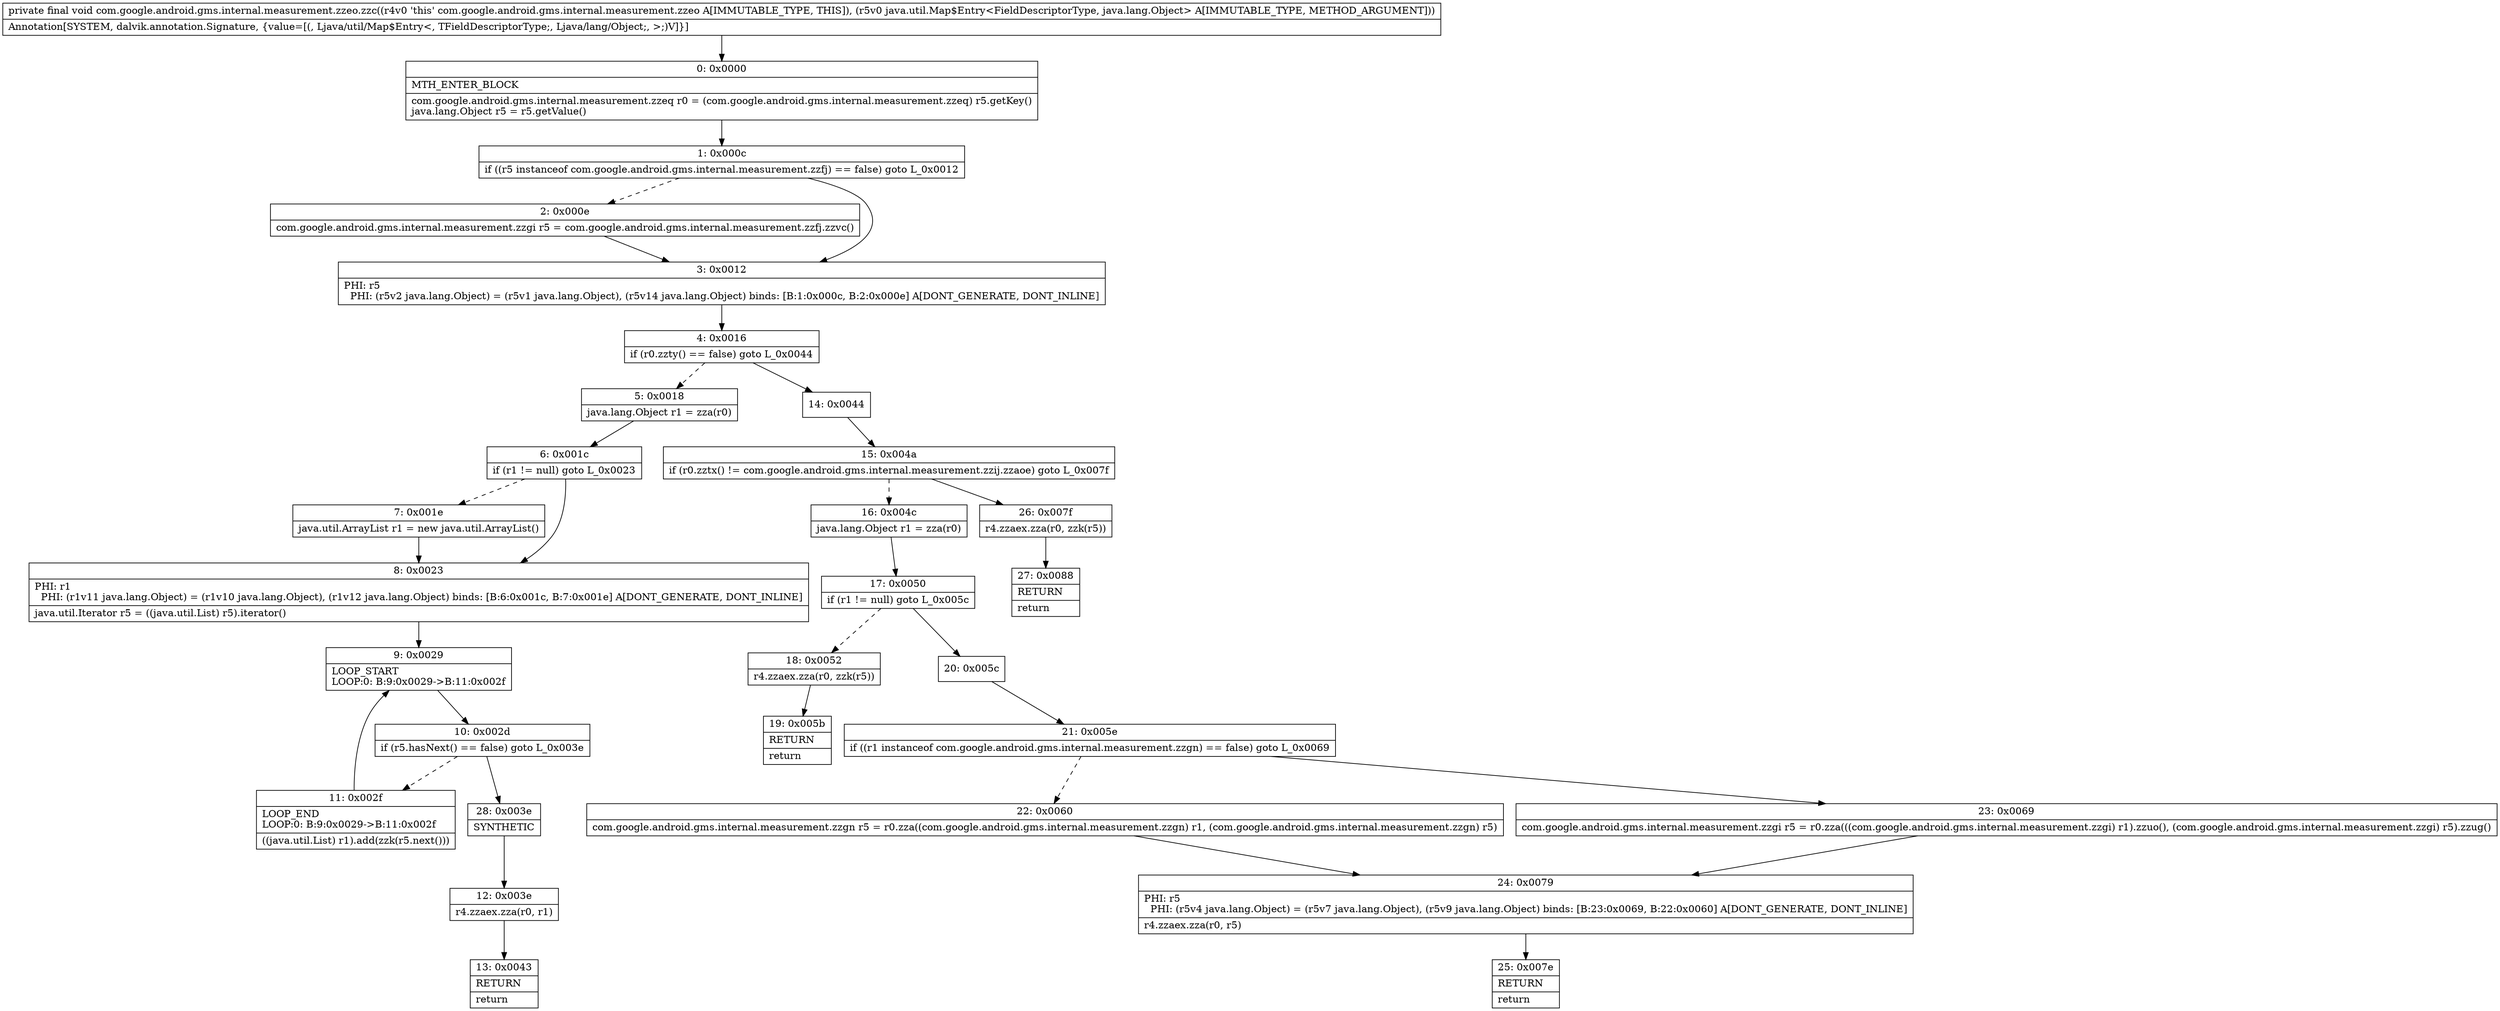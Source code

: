 digraph "CFG forcom.google.android.gms.internal.measurement.zzeo.zzc(Ljava\/util\/Map$Entry;)V" {
Node_0 [shape=record,label="{0\:\ 0x0000|MTH_ENTER_BLOCK\l|com.google.android.gms.internal.measurement.zzeq r0 = (com.google.android.gms.internal.measurement.zzeq) r5.getKey()\ljava.lang.Object r5 = r5.getValue()\l}"];
Node_1 [shape=record,label="{1\:\ 0x000c|if ((r5 instanceof com.google.android.gms.internal.measurement.zzfj) == false) goto L_0x0012\l}"];
Node_2 [shape=record,label="{2\:\ 0x000e|com.google.android.gms.internal.measurement.zzgi r5 = com.google.android.gms.internal.measurement.zzfj.zzvc()\l}"];
Node_3 [shape=record,label="{3\:\ 0x0012|PHI: r5 \l  PHI: (r5v2 java.lang.Object) = (r5v1 java.lang.Object), (r5v14 java.lang.Object) binds: [B:1:0x000c, B:2:0x000e] A[DONT_GENERATE, DONT_INLINE]\l}"];
Node_4 [shape=record,label="{4\:\ 0x0016|if (r0.zzty() == false) goto L_0x0044\l}"];
Node_5 [shape=record,label="{5\:\ 0x0018|java.lang.Object r1 = zza(r0)\l}"];
Node_6 [shape=record,label="{6\:\ 0x001c|if (r1 != null) goto L_0x0023\l}"];
Node_7 [shape=record,label="{7\:\ 0x001e|java.util.ArrayList r1 = new java.util.ArrayList()\l}"];
Node_8 [shape=record,label="{8\:\ 0x0023|PHI: r1 \l  PHI: (r1v11 java.lang.Object) = (r1v10 java.lang.Object), (r1v12 java.lang.Object) binds: [B:6:0x001c, B:7:0x001e] A[DONT_GENERATE, DONT_INLINE]\l|java.util.Iterator r5 = ((java.util.List) r5).iterator()\l}"];
Node_9 [shape=record,label="{9\:\ 0x0029|LOOP_START\lLOOP:0: B:9:0x0029\-\>B:11:0x002f\l}"];
Node_10 [shape=record,label="{10\:\ 0x002d|if (r5.hasNext() == false) goto L_0x003e\l}"];
Node_11 [shape=record,label="{11\:\ 0x002f|LOOP_END\lLOOP:0: B:9:0x0029\-\>B:11:0x002f\l|((java.util.List) r1).add(zzk(r5.next()))\l}"];
Node_12 [shape=record,label="{12\:\ 0x003e|r4.zzaex.zza(r0, r1)\l}"];
Node_13 [shape=record,label="{13\:\ 0x0043|RETURN\l|return\l}"];
Node_14 [shape=record,label="{14\:\ 0x0044}"];
Node_15 [shape=record,label="{15\:\ 0x004a|if (r0.zztx() != com.google.android.gms.internal.measurement.zzij.zzaoe) goto L_0x007f\l}"];
Node_16 [shape=record,label="{16\:\ 0x004c|java.lang.Object r1 = zza(r0)\l}"];
Node_17 [shape=record,label="{17\:\ 0x0050|if (r1 != null) goto L_0x005c\l}"];
Node_18 [shape=record,label="{18\:\ 0x0052|r4.zzaex.zza(r0, zzk(r5))\l}"];
Node_19 [shape=record,label="{19\:\ 0x005b|RETURN\l|return\l}"];
Node_20 [shape=record,label="{20\:\ 0x005c}"];
Node_21 [shape=record,label="{21\:\ 0x005e|if ((r1 instanceof com.google.android.gms.internal.measurement.zzgn) == false) goto L_0x0069\l}"];
Node_22 [shape=record,label="{22\:\ 0x0060|com.google.android.gms.internal.measurement.zzgn r5 = r0.zza((com.google.android.gms.internal.measurement.zzgn) r1, (com.google.android.gms.internal.measurement.zzgn) r5)\l}"];
Node_23 [shape=record,label="{23\:\ 0x0069|com.google.android.gms.internal.measurement.zzgi r5 = r0.zza(((com.google.android.gms.internal.measurement.zzgi) r1).zzuo(), (com.google.android.gms.internal.measurement.zzgi) r5).zzug()\l}"];
Node_24 [shape=record,label="{24\:\ 0x0079|PHI: r5 \l  PHI: (r5v4 java.lang.Object) = (r5v7 java.lang.Object), (r5v9 java.lang.Object) binds: [B:23:0x0069, B:22:0x0060] A[DONT_GENERATE, DONT_INLINE]\l|r4.zzaex.zza(r0, r5)\l}"];
Node_25 [shape=record,label="{25\:\ 0x007e|RETURN\l|return\l}"];
Node_26 [shape=record,label="{26\:\ 0x007f|r4.zzaex.zza(r0, zzk(r5))\l}"];
Node_27 [shape=record,label="{27\:\ 0x0088|RETURN\l|return\l}"];
Node_28 [shape=record,label="{28\:\ 0x003e|SYNTHETIC\l}"];
MethodNode[shape=record,label="{private final void com.google.android.gms.internal.measurement.zzeo.zzc((r4v0 'this' com.google.android.gms.internal.measurement.zzeo A[IMMUTABLE_TYPE, THIS]), (r5v0 java.util.Map$Entry\<FieldDescriptorType, java.lang.Object\> A[IMMUTABLE_TYPE, METHOD_ARGUMENT]))  | Annotation[SYSTEM, dalvik.annotation.Signature, \{value=[(, Ljava\/util\/Map$Entry\<, TFieldDescriptorType;, Ljava\/lang\/Object;, \>;)V]\}]\l}"];
MethodNode -> Node_0;
Node_0 -> Node_1;
Node_1 -> Node_2[style=dashed];
Node_1 -> Node_3;
Node_2 -> Node_3;
Node_3 -> Node_4;
Node_4 -> Node_5[style=dashed];
Node_4 -> Node_14;
Node_5 -> Node_6;
Node_6 -> Node_7[style=dashed];
Node_6 -> Node_8;
Node_7 -> Node_8;
Node_8 -> Node_9;
Node_9 -> Node_10;
Node_10 -> Node_11[style=dashed];
Node_10 -> Node_28;
Node_11 -> Node_9;
Node_12 -> Node_13;
Node_14 -> Node_15;
Node_15 -> Node_16[style=dashed];
Node_15 -> Node_26;
Node_16 -> Node_17;
Node_17 -> Node_18[style=dashed];
Node_17 -> Node_20;
Node_18 -> Node_19;
Node_20 -> Node_21;
Node_21 -> Node_22[style=dashed];
Node_21 -> Node_23;
Node_22 -> Node_24;
Node_23 -> Node_24;
Node_24 -> Node_25;
Node_26 -> Node_27;
Node_28 -> Node_12;
}

